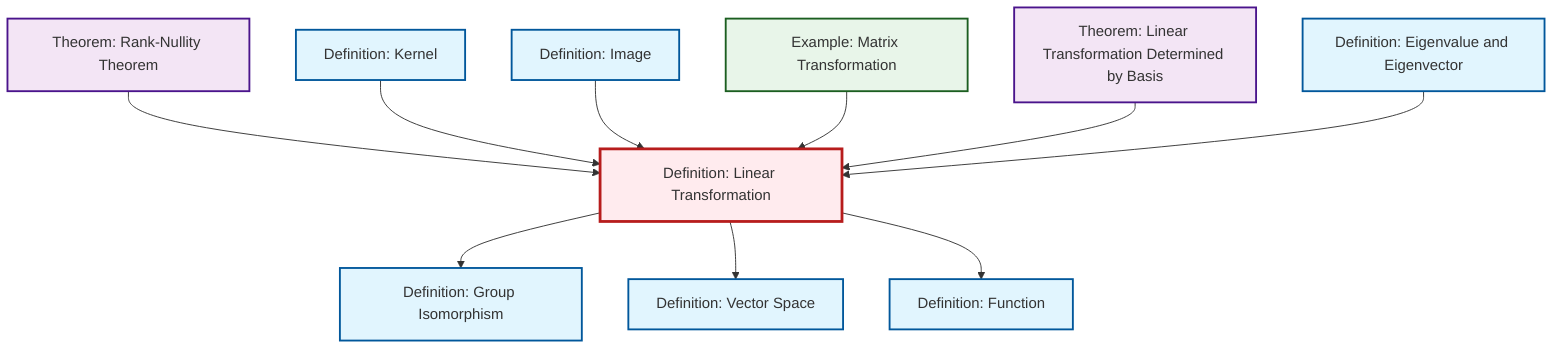 graph TD
    classDef definition fill:#e1f5fe,stroke:#01579b,stroke-width:2px
    classDef theorem fill:#f3e5f5,stroke:#4a148c,stroke-width:2px
    classDef axiom fill:#fff3e0,stroke:#e65100,stroke-width:2px
    classDef example fill:#e8f5e9,stroke:#1b5e20,stroke-width:2px
    classDef current fill:#ffebee,stroke:#b71c1c,stroke-width:3px
    def-eigenvalue-eigenvector["Definition: Eigenvalue and Eigenvector"]:::definition
    def-vector-space["Definition: Vector Space"]:::definition
    thm-rank-nullity["Theorem: Rank-Nullity Theorem"]:::theorem
    thm-linear-transformation-basis["Theorem: Linear Transformation Determined by Basis"]:::theorem
    ex-matrix-transformation["Example: Matrix Transformation"]:::example
    def-isomorphism["Definition: Group Isomorphism"]:::definition
    def-linear-transformation["Definition: Linear Transformation"]:::definition
    def-kernel["Definition: Kernel"]:::definition
    def-function["Definition: Function"]:::definition
    def-image["Definition: Image"]:::definition
    def-linear-transformation --> def-isomorphism
    def-linear-transformation --> def-vector-space
    thm-rank-nullity --> def-linear-transformation
    def-kernel --> def-linear-transformation
    def-image --> def-linear-transformation
    ex-matrix-transformation --> def-linear-transformation
    thm-linear-transformation-basis --> def-linear-transformation
    def-linear-transformation --> def-function
    def-eigenvalue-eigenvector --> def-linear-transformation
    class def-linear-transformation current